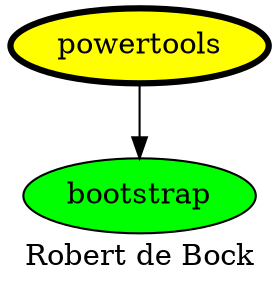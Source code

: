 digraph PhiloDilemma {
  label = "Robert de Bock" ;
  overlap=false
  {
    bootstrap [fillcolor=green style=filled]
    powertools [fillcolor=yellow style=filled penwidth=3]
  }
  powertools -> bootstrap
}

